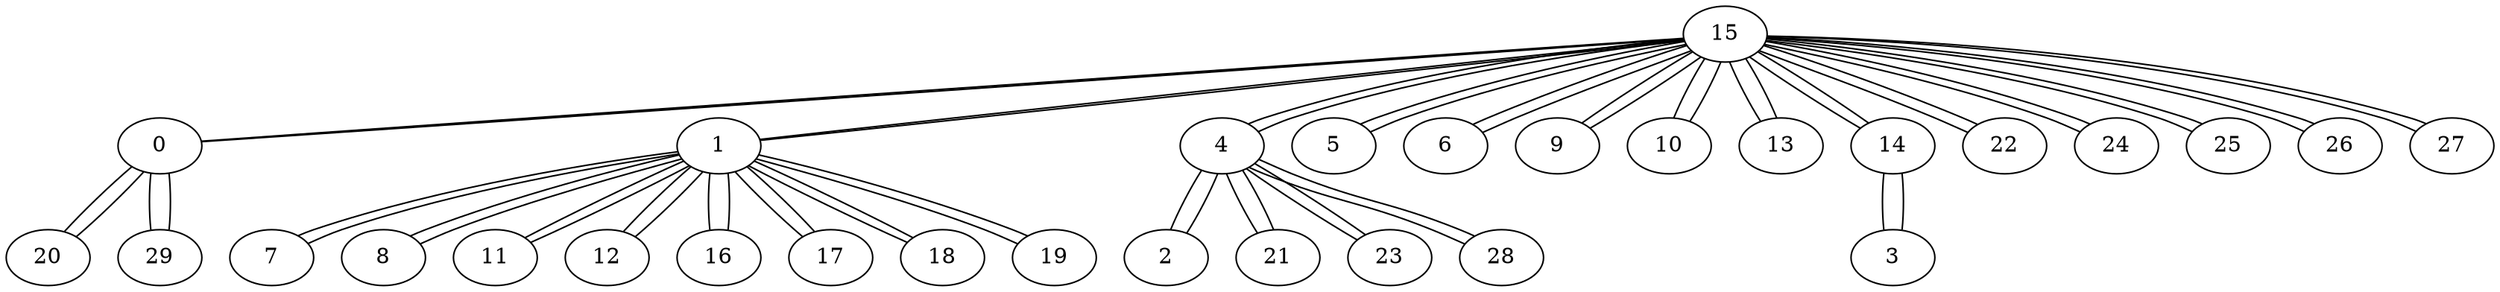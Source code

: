graph {
15 -- 0
15 -- 1
15 -- 4
15 -- 5
15 -- 6
15 -- 9
15 -- 10
15 -- 13
15 -- 14
15 -- 22
15 -- 24
15 -- 25
15 -- 26
15 -- 27
0 -- 15
0 -- 20
0 -- 29
1 -- 15
1 -- 7
1 -- 8
1 -- 11
1 -- 12
1 -- 16
1 -- 17
1 -- 18
1 -- 19
4 -- 15
4 -- 2
4 -- 21
4 -- 23
4 -- 28
5 -- 15
6 -- 15
9 -- 15
10 -- 15
13 -- 15
14 -- 15
14 -- 3
22 -- 15
24 -- 15
25 -- 15
26 -- 15
27 -- 15
20 -- 0
29 -- 0
7 -- 1
8 -- 1
11 -- 1
12 -- 1
16 -- 1
17 -- 1
18 -- 1
19 -- 1
2 -- 4
21 -- 4
23 -- 4
28 -- 4
3 -- 14
}
